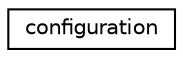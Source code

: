 digraph "Graphical Class Hierarchy"
{
  edge [fontname="Helvetica",fontsize="10",labelfontname="Helvetica",labelfontsize="10"];
  node [fontname="Helvetica",fontsize="10",shape=record];
  rankdir="LR";
  Node1 [label="configuration",height=0.2,width=0.4,color="black", fillcolor="white", style="filled",URL="$classconfiguration.html"];
}
